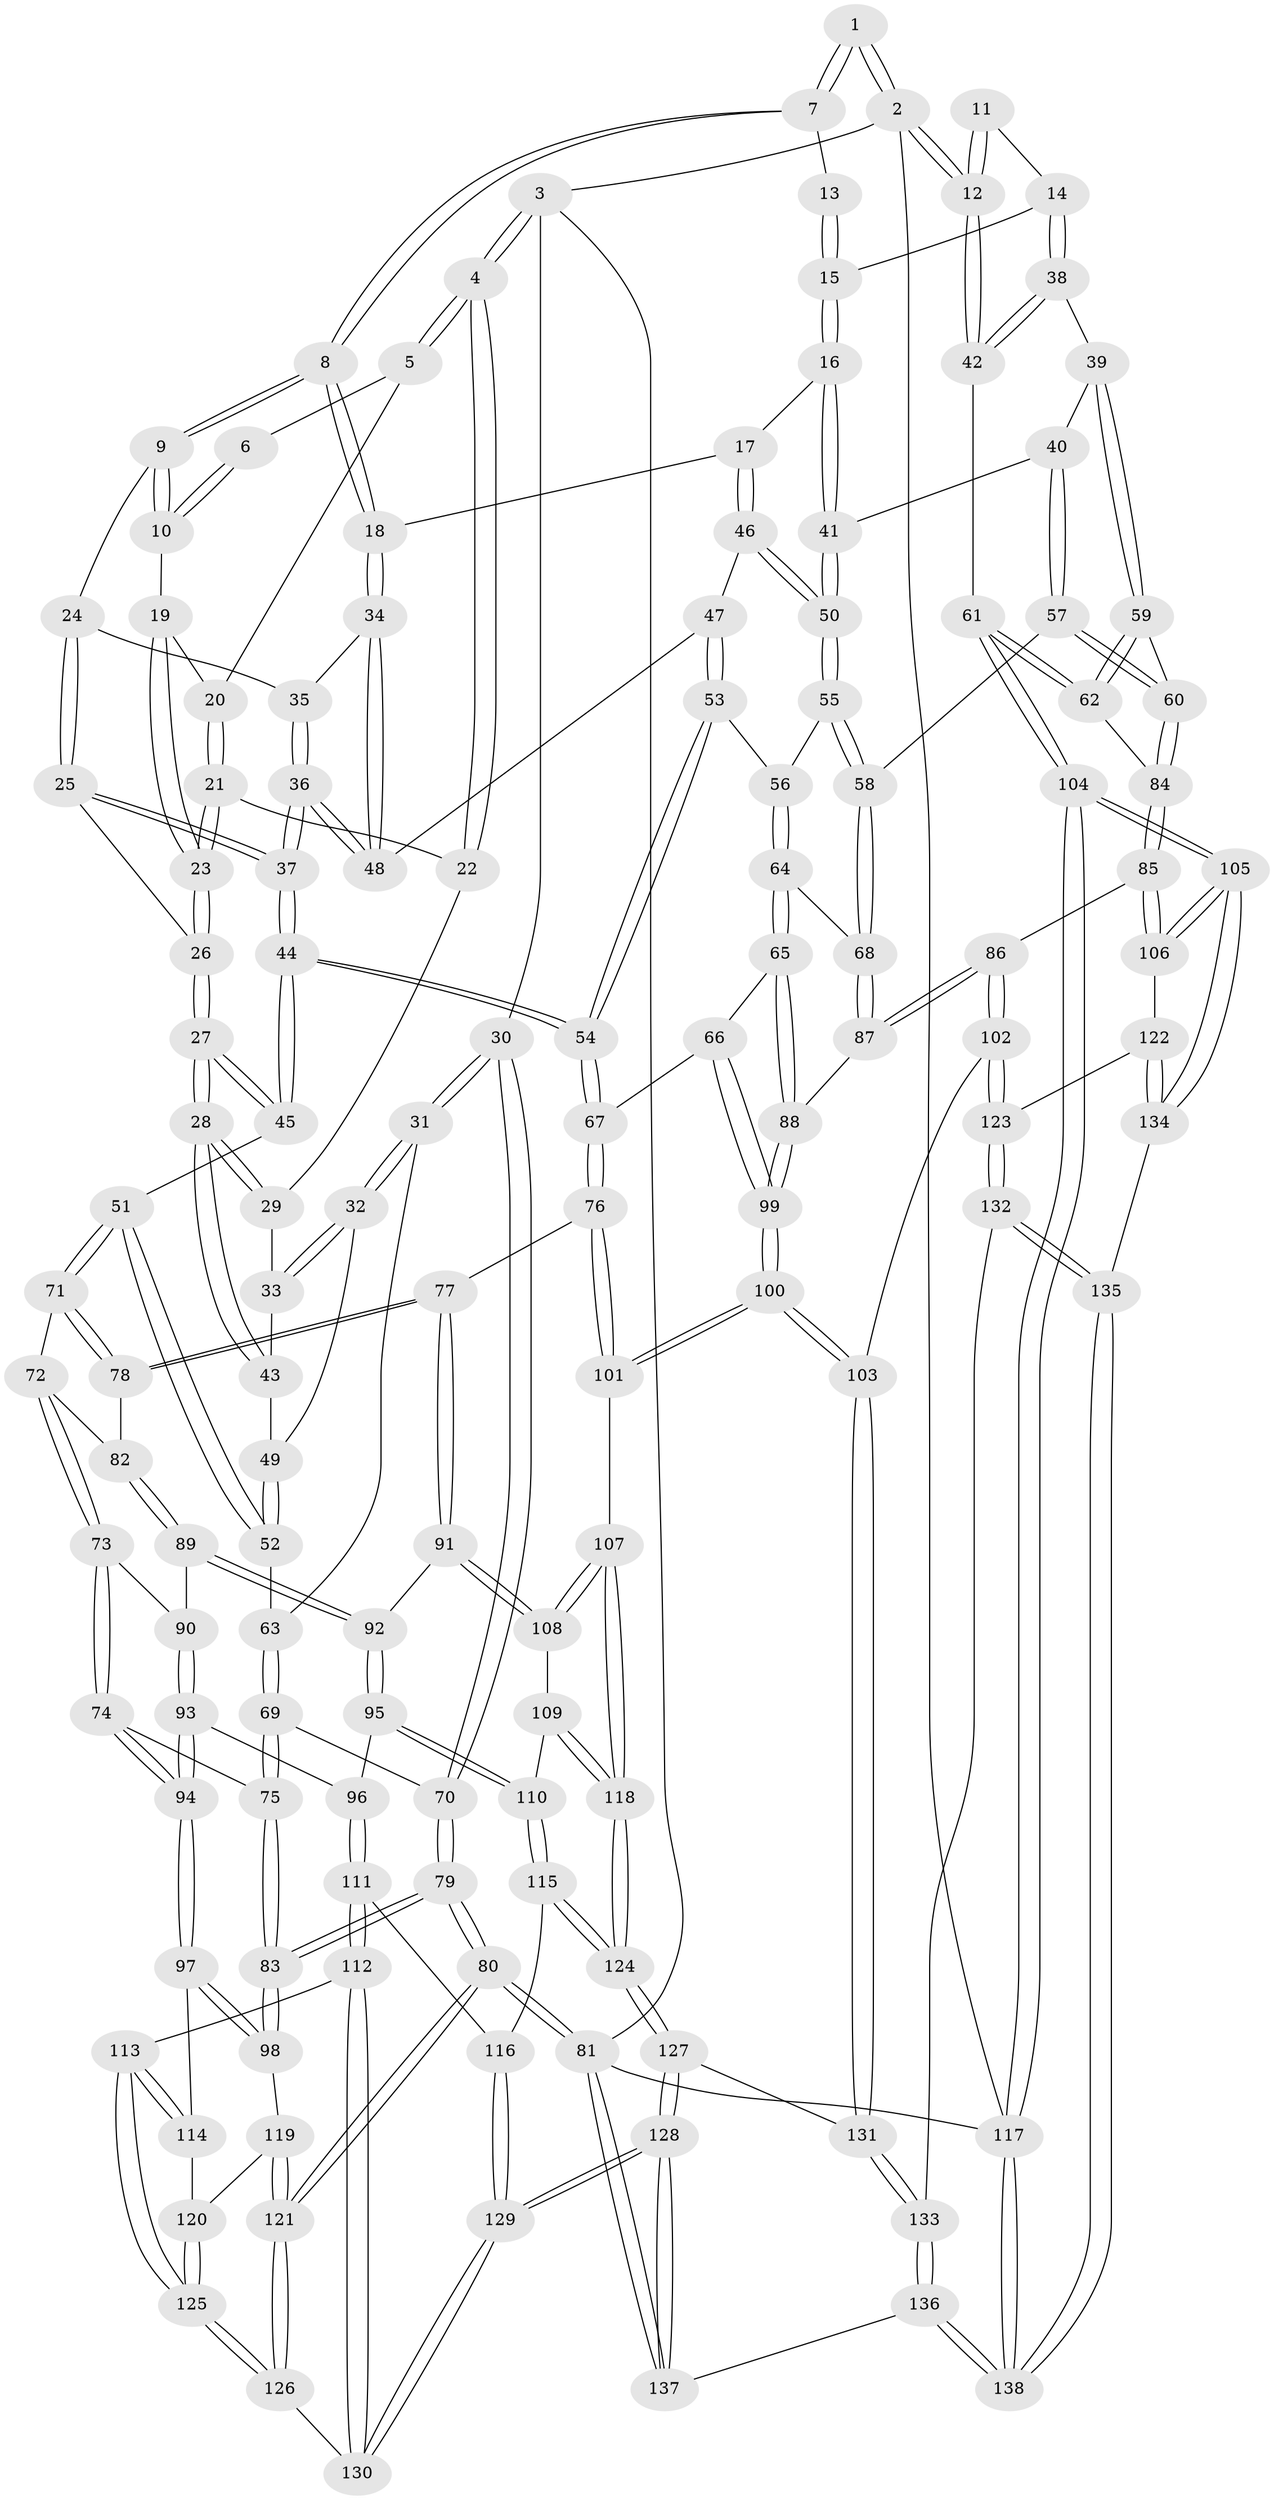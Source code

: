 // Generated by graph-tools (version 1.1) at 2025/02/03/09/25 05:02:09]
// undirected, 138 vertices, 342 edges
graph export_dot {
graph [start="1"]
  node [color=gray90,style=filled];
  1 [pos="+0.6880344231913862+0"];
  2 [pos="+1+0"];
  3 [pos="+0+0"];
  4 [pos="+0+0"];
  5 [pos="+0.08285652159195753+0"];
  6 [pos="+0.4351939173629915+0"];
  7 [pos="+0.7195423858026315+0.05076954158793109"];
  8 [pos="+0.6728405753011031+0.15446307895062186"];
  9 [pos="+0.5421857307022963+0.15426136997841525"];
  10 [pos="+0.4868905133017184+0.0992476485276385"];
  11 [pos="+0.8951345649023194+0.05423249853884017"];
  12 [pos="+1+0"];
  13 [pos="+0.8141591431430731+0.07619829868150008"];
  14 [pos="+0.9095110981245447+0.20079428178781986"];
  15 [pos="+0.8825569213127832+0.19964523355589398"];
  16 [pos="+0.7647400499868591+0.24517970660542696"];
  17 [pos="+0.7181527769682227+0.21863433024364914"];
  18 [pos="+0.6993356987359169+0.2052094934341806"];
  19 [pos="+0.4120404428725425+0.1365349880970058"];
  20 [pos="+0.3638435528173629+0.1384603162313204"];
  21 [pos="+0.3337957691791482+0.1713982445004786"];
  22 [pos="+0.2880985645931754+0.19307401914182454"];
  23 [pos="+0.4002512157148831+0.2456380991400643"];
  24 [pos="+0.5308106931453249+0.18100881120147921"];
  25 [pos="+0.5150656579156995+0.2031911575197258"];
  26 [pos="+0.40336735352863307+0.25872116774857035"];
  27 [pos="+0.3703853859137032+0.33200628026357704"];
  28 [pos="+0.34275106449810677+0.3122711830395774"];
  29 [pos="+0.2861778773728294+0.2037149752976154"];
  30 [pos="+0+0.12579415189794152"];
  31 [pos="+0+0.22597653449519886"];
  32 [pos="+0.03939256472096227+0.23552165275266274"];
  33 [pos="+0.2045372337440201+0.25135719181063915"];
  34 [pos="+0.6159551188613002+0.3222244323411667"];
  35 [pos="+0.5555053899304345+0.24467125328794534"];
  36 [pos="+0.5592696996653814+0.3526373026591818"];
  37 [pos="+0.49505246268458447+0.39130928491551703"];
  38 [pos="+1+0.23906362154682897"];
  39 [pos="+0.8809609694618118+0.33803885501037567"];
  40 [pos="+0.8116862986224822+0.33108914469236345"];
  41 [pos="+0.7791864428403957+0.2916424512222785"];
  42 [pos="+1+0.24104413355823157"];
  43 [pos="+0.25269285608642733+0.3071752960158903"];
  44 [pos="+0.47376270397688447+0.4163762221639749"];
  45 [pos="+0.3915026142660683+0.3890019983356572"];
  46 [pos="+0.6860440546874009+0.3613817552506541"];
  47 [pos="+0.6337263755810443+0.35054897385868394"];
  48 [pos="+0.6122304538611307+0.3302605815591102"];
  49 [pos="+0.22264526615039007+0.3420774500781153"];
  50 [pos="+0.7129267061178277+0.3803525040258345"];
  51 [pos="+0.3385969236642822+0.4262748735234021"];
  52 [pos="+0.21876353895817605+0.42448604961442893"];
  53 [pos="+0.6554344874802642+0.44591984227329534"];
  54 [pos="+0.5226999275132896+0.5041172996056482"];
  55 [pos="+0.719641347823586+0.4405294367554383"];
  56 [pos="+0.6798747519884748+0.4467654572132279"];
  57 [pos="+0.7976135002298422+0.4811104564909107"];
  58 [pos="+0.7965689122880719+0.4811881080623167"];
  59 [pos="+0.8885166323533266+0.3690446426948421"];
  60 [pos="+0.8373885280523136+0.4974089484007586"];
  61 [pos="+1+0.5007448361783726"];
  62 [pos="+1+0.5144325273639968"];
  63 [pos="+0.20380518409359946+0.4309663075335335"];
  64 [pos="+0.6741694842018896+0.5454042176836523"];
  65 [pos="+0.6082209279961169+0.5800488770374053"];
  66 [pos="+0.5929560373968121+0.5789564509577446"];
  67 [pos="+0.5249017650151714+0.531205438377695"];
  68 [pos="+0.7479937636231455+0.5310217599288866"];
  69 [pos="+0.1740489190309593+0.4792367837319895"];
  70 [pos="+0+0.18850101503952998"];
  71 [pos="+0.32151028205725657+0.5016195278636467"];
  72 [pos="+0.2843880456819088+0.5373203589414602"];
  73 [pos="+0.20895311521932114+0.5696516477644004"];
  74 [pos="+0.1936427501472482+0.567504508408417"];
  75 [pos="+0.1482085339218244+0.5508885156080817"];
  76 [pos="+0.45914810385334615+0.6080541261307738"];
  77 [pos="+0.42755643683609923+0.6262892285994335"];
  78 [pos="+0.3643287668410988+0.5688454083061836"];
  79 [pos="+0+0.5891928622391984"];
  80 [pos="+0+1"];
  81 [pos="+0+1"];
  82 [pos="+0.309361738432328+0.5836946708124315"];
  83 [pos="+0.021879919708235895+0.6083843327443901"];
  84 [pos="+0.9302453822970129+0.5603052029375574"];
  85 [pos="+0.8696441858214854+0.6705459100204652"];
  86 [pos="+0.7842499373107973+0.6818858726095995"];
  87 [pos="+0.7263133223603672+0.6343061641133444"];
  88 [pos="+0.7031960268645178+0.6325073016359307"];
  89 [pos="+0.3068331404263139+0.5982638475485331"];
  90 [pos="+0.2598101505586189+0.6149061597720489"];
  91 [pos="+0.41665841202742454+0.6407471913755816"];
  92 [pos="+0.38097283704343327+0.6613679313457468"];
  93 [pos="+0.2922031832042159+0.6891196600780668"];
  94 [pos="+0.22824861174974642+0.707209447087452"];
  95 [pos="+0.3606479279532711+0.6795993335516678"];
  96 [pos="+0.29546709196375315+0.6900782448250434"];
  97 [pos="+0.21709835171131658+0.7149752019583583"];
  98 [pos="+0.053928318213418945+0.6425505601228081"];
  99 [pos="+0.6106391178102129+0.7628221938414002"];
  100 [pos="+0.6086510876506226+0.7792495001953856"];
  101 [pos="+0.5771637958206984+0.7741863791250269"];
  102 [pos="+0.6860343930611857+0.8039445197342239"];
  103 [pos="+0.6219949699114873+0.7925821200100523"];
  104 [pos="+1+1"];
  105 [pos="+1+0.9545619933290936"];
  106 [pos="+0.8911865771303366+0.7351813222633148"];
  107 [pos="+0.5111376400827586+0.7869321162594947"];
  108 [pos="+0.4495340271537338+0.722473177992575"];
  109 [pos="+0.42475413153574804+0.7555545868025257"];
  110 [pos="+0.3717162266069068+0.7645962590576288"];
  111 [pos="+0.2927844532504018+0.8037247954966051"];
  112 [pos="+0.2821472446192071+0.8122052782363379"];
  113 [pos="+0.23856627275055275+0.7939663376565844"];
  114 [pos="+0.21662511161288056+0.7179494808001775"];
  115 [pos="+0.36724056101220687+0.7934285634862343"];
  116 [pos="+0.3623772432583761+0.7958822253237452"];
  117 [pos="+1+1"];
  118 [pos="+0.45599719073510797+0.8300612575673271"];
  119 [pos="+0.08080021041589157+0.6988105662550855"];
  120 [pos="+0.1579124887765969+0.7762523383364383"];
  121 [pos="+0.10505768104436722+0.9210366225293899"];
  122 [pos="+0.7654222552157018+0.8585554981425045"];
  123 [pos="+0.7046032715349023+0.8230007425855479"];
  124 [pos="+0.44684233430864007+0.8397985360154367"];
  125 [pos="+0.16221147597840616+0.8294625249910688"];
  126 [pos="+0.1134990127869422+0.9168849727532555"];
  127 [pos="+0.4429609653407456+0.88380766650553"];
  128 [pos="+0.35787782579243704+0.9820402889359637"];
  129 [pos="+0.33455270174995494+0.9586086719123766"];
  130 [pos="+0.27803054038117647+0.9182861558881432"];
  131 [pos="+0.5691369767013664+0.9307599583441446"];
  132 [pos="+0.6787726251560025+0.9239616229330412"];
  133 [pos="+0.5731347464682665+0.9501093598542889"];
  134 [pos="+0.78460970646741+0.8863791176816137"];
  135 [pos="+0.7253266153211487+1"];
  136 [pos="+0.5793064224027796+1"];
  137 [pos="+0.4031799451288034+1"];
  138 [pos="+0.6958984072575821+1"];
  1 -- 2;
  1 -- 2;
  1 -- 7;
  1 -- 7;
  2 -- 3;
  2 -- 12;
  2 -- 12;
  2 -- 117;
  3 -- 4;
  3 -- 4;
  3 -- 30;
  3 -- 81;
  4 -- 5;
  4 -- 5;
  4 -- 22;
  4 -- 22;
  5 -- 6;
  5 -- 20;
  6 -- 10;
  6 -- 10;
  7 -- 8;
  7 -- 8;
  7 -- 13;
  8 -- 9;
  8 -- 9;
  8 -- 18;
  8 -- 18;
  9 -- 10;
  9 -- 10;
  9 -- 24;
  10 -- 19;
  11 -- 12;
  11 -- 12;
  11 -- 14;
  12 -- 42;
  12 -- 42;
  13 -- 15;
  13 -- 15;
  14 -- 15;
  14 -- 38;
  14 -- 38;
  15 -- 16;
  15 -- 16;
  16 -- 17;
  16 -- 41;
  16 -- 41;
  17 -- 18;
  17 -- 46;
  17 -- 46;
  18 -- 34;
  18 -- 34;
  19 -- 20;
  19 -- 23;
  19 -- 23;
  20 -- 21;
  20 -- 21;
  21 -- 22;
  21 -- 23;
  21 -- 23;
  22 -- 29;
  23 -- 26;
  23 -- 26;
  24 -- 25;
  24 -- 25;
  24 -- 35;
  25 -- 26;
  25 -- 37;
  25 -- 37;
  26 -- 27;
  26 -- 27;
  27 -- 28;
  27 -- 28;
  27 -- 45;
  27 -- 45;
  28 -- 29;
  28 -- 29;
  28 -- 43;
  28 -- 43;
  29 -- 33;
  30 -- 31;
  30 -- 31;
  30 -- 70;
  30 -- 70;
  31 -- 32;
  31 -- 32;
  31 -- 63;
  32 -- 33;
  32 -- 33;
  32 -- 49;
  33 -- 43;
  34 -- 35;
  34 -- 48;
  34 -- 48;
  35 -- 36;
  35 -- 36;
  36 -- 37;
  36 -- 37;
  36 -- 48;
  36 -- 48;
  37 -- 44;
  37 -- 44;
  38 -- 39;
  38 -- 42;
  38 -- 42;
  39 -- 40;
  39 -- 59;
  39 -- 59;
  40 -- 41;
  40 -- 57;
  40 -- 57;
  41 -- 50;
  41 -- 50;
  42 -- 61;
  43 -- 49;
  44 -- 45;
  44 -- 45;
  44 -- 54;
  44 -- 54;
  45 -- 51;
  46 -- 47;
  46 -- 50;
  46 -- 50;
  47 -- 48;
  47 -- 53;
  47 -- 53;
  49 -- 52;
  49 -- 52;
  50 -- 55;
  50 -- 55;
  51 -- 52;
  51 -- 52;
  51 -- 71;
  51 -- 71;
  52 -- 63;
  53 -- 54;
  53 -- 54;
  53 -- 56;
  54 -- 67;
  54 -- 67;
  55 -- 56;
  55 -- 58;
  55 -- 58;
  56 -- 64;
  56 -- 64;
  57 -- 58;
  57 -- 60;
  57 -- 60;
  58 -- 68;
  58 -- 68;
  59 -- 60;
  59 -- 62;
  59 -- 62;
  60 -- 84;
  60 -- 84;
  61 -- 62;
  61 -- 62;
  61 -- 104;
  61 -- 104;
  62 -- 84;
  63 -- 69;
  63 -- 69;
  64 -- 65;
  64 -- 65;
  64 -- 68;
  65 -- 66;
  65 -- 88;
  65 -- 88;
  66 -- 67;
  66 -- 99;
  66 -- 99;
  67 -- 76;
  67 -- 76;
  68 -- 87;
  68 -- 87;
  69 -- 70;
  69 -- 75;
  69 -- 75;
  70 -- 79;
  70 -- 79;
  71 -- 72;
  71 -- 78;
  71 -- 78;
  72 -- 73;
  72 -- 73;
  72 -- 82;
  73 -- 74;
  73 -- 74;
  73 -- 90;
  74 -- 75;
  74 -- 94;
  74 -- 94;
  75 -- 83;
  75 -- 83;
  76 -- 77;
  76 -- 101;
  76 -- 101;
  77 -- 78;
  77 -- 78;
  77 -- 91;
  77 -- 91;
  78 -- 82;
  79 -- 80;
  79 -- 80;
  79 -- 83;
  79 -- 83;
  80 -- 81;
  80 -- 81;
  80 -- 121;
  80 -- 121;
  81 -- 137;
  81 -- 137;
  81 -- 117;
  82 -- 89;
  82 -- 89;
  83 -- 98;
  83 -- 98;
  84 -- 85;
  84 -- 85;
  85 -- 86;
  85 -- 106;
  85 -- 106;
  86 -- 87;
  86 -- 87;
  86 -- 102;
  86 -- 102;
  87 -- 88;
  88 -- 99;
  88 -- 99;
  89 -- 90;
  89 -- 92;
  89 -- 92;
  90 -- 93;
  90 -- 93;
  91 -- 92;
  91 -- 108;
  91 -- 108;
  92 -- 95;
  92 -- 95;
  93 -- 94;
  93 -- 94;
  93 -- 96;
  94 -- 97;
  94 -- 97;
  95 -- 96;
  95 -- 110;
  95 -- 110;
  96 -- 111;
  96 -- 111;
  97 -- 98;
  97 -- 98;
  97 -- 114;
  98 -- 119;
  99 -- 100;
  99 -- 100;
  100 -- 101;
  100 -- 101;
  100 -- 103;
  100 -- 103;
  101 -- 107;
  102 -- 103;
  102 -- 123;
  102 -- 123;
  103 -- 131;
  103 -- 131;
  104 -- 105;
  104 -- 105;
  104 -- 117;
  104 -- 117;
  105 -- 106;
  105 -- 106;
  105 -- 134;
  105 -- 134;
  106 -- 122;
  107 -- 108;
  107 -- 108;
  107 -- 118;
  107 -- 118;
  108 -- 109;
  109 -- 110;
  109 -- 118;
  109 -- 118;
  110 -- 115;
  110 -- 115;
  111 -- 112;
  111 -- 112;
  111 -- 116;
  112 -- 113;
  112 -- 130;
  112 -- 130;
  113 -- 114;
  113 -- 114;
  113 -- 125;
  113 -- 125;
  114 -- 120;
  115 -- 116;
  115 -- 124;
  115 -- 124;
  116 -- 129;
  116 -- 129;
  117 -- 138;
  117 -- 138;
  118 -- 124;
  118 -- 124;
  119 -- 120;
  119 -- 121;
  119 -- 121;
  120 -- 125;
  120 -- 125;
  121 -- 126;
  121 -- 126;
  122 -- 123;
  122 -- 134;
  122 -- 134;
  123 -- 132;
  123 -- 132;
  124 -- 127;
  124 -- 127;
  125 -- 126;
  125 -- 126;
  126 -- 130;
  127 -- 128;
  127 -- 128;
  127 -- 131;
  128 -- 129;
  128 -- 129;
  128 -- 137;
  128 -- 137;
  129 -- 130;
  129 -- 130;
  131 -- 133;
  131 -- 133;
  132 -- 133;
  132 -- 135;
  132 -- 135;
  133 -- 136;
  133 -- 136;
  134 -- 135;
  135 -- 138;
  135 -- 138;
  136 -- 137;
  136 -- 138;
  136 -- 138;
}

